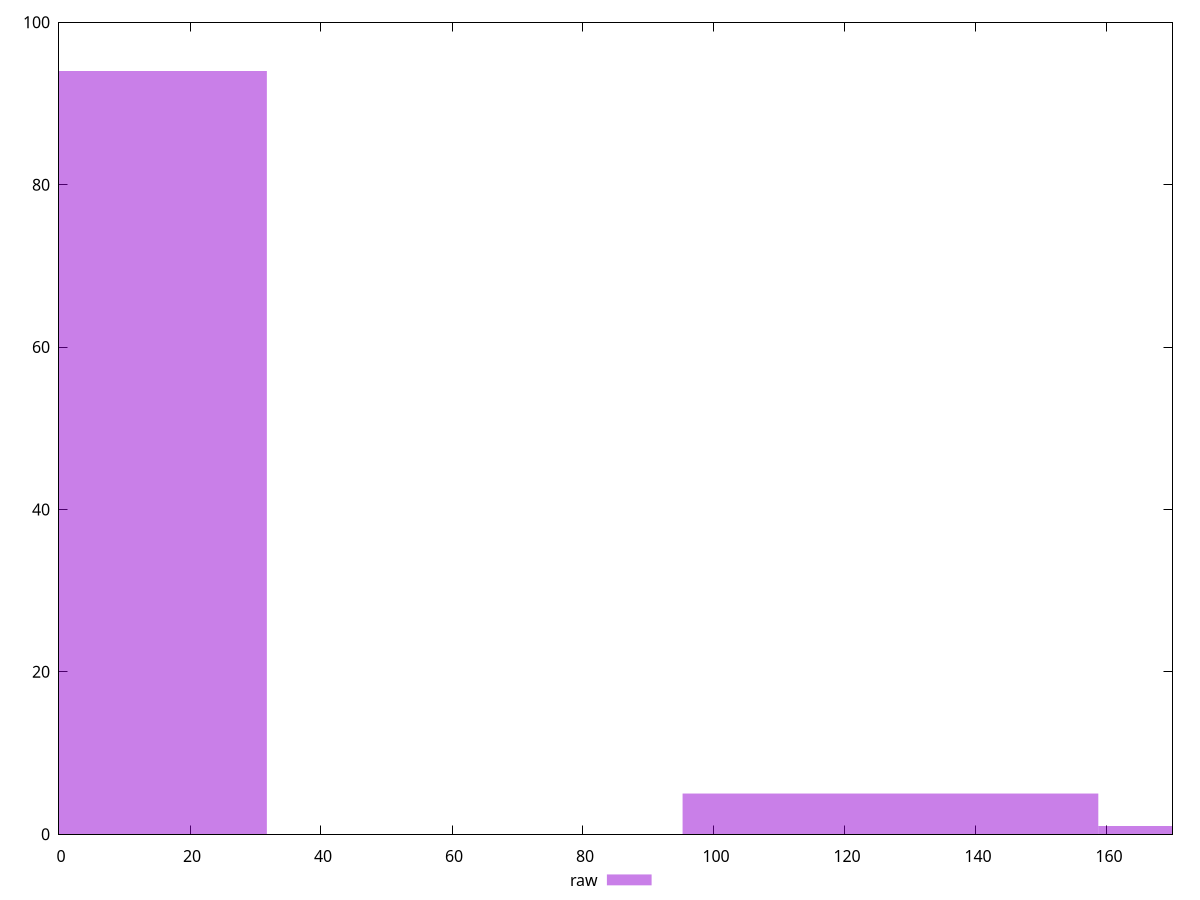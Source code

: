 reset

$raw <<EOF
0 94
126.93834919570504 5
190.40752379355757 1
EOF

set key outside below
set boxwidth 63.46917459785252
set xrange [0:170]
set yrange [0:100]
set trange [0:100]
set style fill transparent solid 0.5 noborder
set terminal svg size 640, 490 enhanced background rgb 'white'
set output "report/report_00029_2021-02-24T13-36-40.390Z/unminified-javascript/samples/music/raw/histogram.svg"

plot $raw title "raw" with boxes

reset
